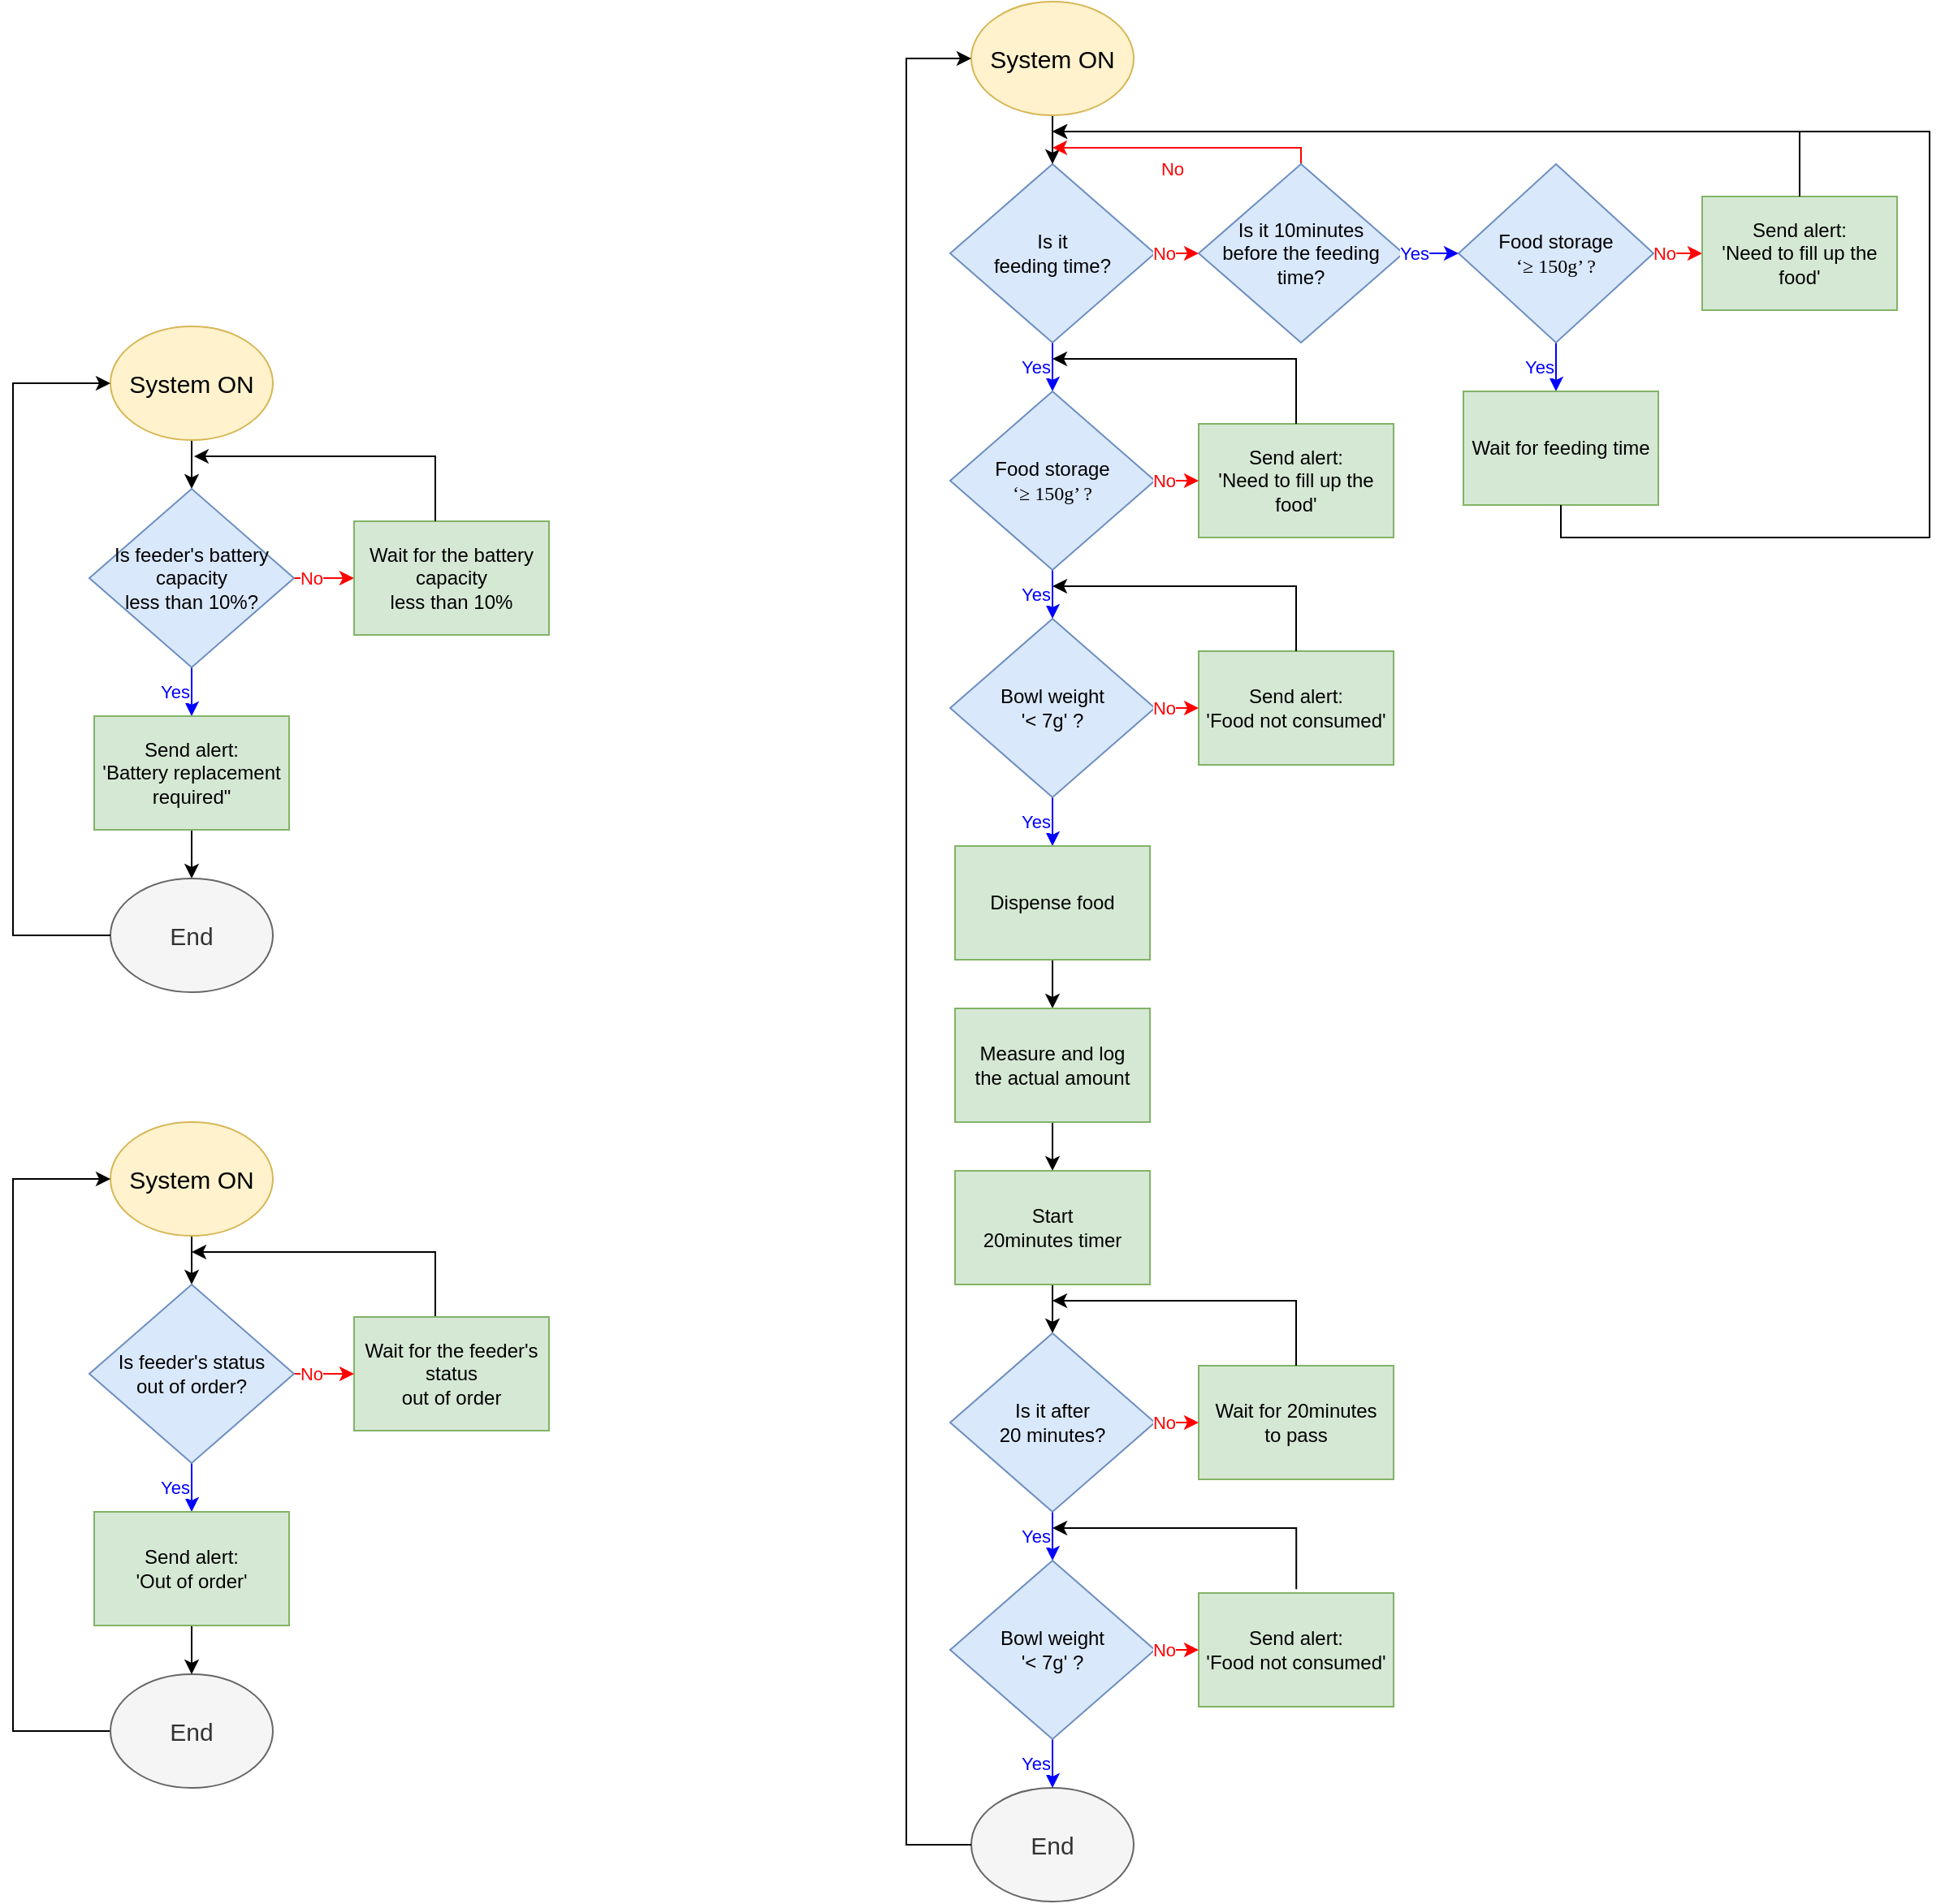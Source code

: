<mxfile version="28.0.6">
  <diagram name="Page-1" id="xxrRXQp8X_lCBnV6dCkF">
    <mxGraphModel dx="1760" dy="649" grid="1" gridSize="10" guides="1" tooltips="1" connect="1" arrows="1" fold="1" page="1" pageScale="1" pageWidth="827" pageHeight="1169" math="0" shadow="0">
      <root>
        <mxCell id="0" />
        <mxCell id="1" parent="0" />
        <mxCell id="ehw8nmmTHctHX6PZYfww-1" value="End" style="ellipse;whiteSpace=wrap;html=1;fontSize=15;fillColor=#f5f5f5;fontColor=#333333;strokeColor=#666666;" parent="1" vertex="1">
          <mxGeometry x="350" y="1120" width="100" height="70" as="geometry" />
        </mxCell>
        <mxCell id="ehw8nmmTHctHX6PZYfww-26" value="Yes" style="edgeStyle=orthogonalEdgeStyle;rounded=0;orthogonalLoop=1;jettySize=auto;html=1;fontColor=#0000FF;align=right;strokeColor=#0000FF;" parent="1" source="ehw8nmmTHctHX6PZYfww-4" target="ehw8nmmTHctHX6PZYfww-8" edge="1">
          <mxGeometry relative="1" as="geometry" />
        </mxCell>
        <mxCell id="ehw8nmmTHctHX6PZYfww-4" value="Is it&lt;div&gt;feeding time?&lt;/div&gt;" style="rhombus;whiteSpace=wrap;html=1;fillColor=#dae8fc;strokeColor=#6c8ebf;" parent="1" vertex="1">
          <mxGeometry x="337" y="120" width="126" height="110" as="geometry" />
        </mxCell>
        <mxCell id="ehw8nmmTHctHX6PZYfww-74" value="" style="edgeStyle=orthogonalEdgeStyle;rounded=0;orthogonalLoop=1;jettySize=auto;html=1;" parent="1" source="ehw8nmmTHctHX6PZYfww-5" edge="1">
          <mxGeometry relative="1" as="geometry">
            <mxPoint x="-130" y="790" as="targetPoint" />
            <Array as="points">
              <mxPoint x="20" y="790" />
            </Array>
          </mxGeometry>
        </mxCell>
        <mxCell id="ehw8nmmTHctHX6PZYfww-5" value="Wait for the feeder&#39;s status&lt;div&gt;out of order&lt;/div&gt;" style="rounded=0;whiteSpace=wrap;html=1;fillColor=#d5e8d4;strokeColor=#82b366;" parent="1" vertex="1">
          <mxGeometry x="-30" y="830" width="120" height="70" as="geometry" />
        </mxCell>
        <mxCell id="ehw8nmmTHctHX6PZYfww-25" value="" style="edgeStyle=orthogonalEdgeStyle;rounded=0;orthogonalLoop=1;jettySize=auto;html=1;" parent="1" source="ehw8nmmTHctHX6PZYfww-6" target="ehw8nmmTHctHX6PZYfww-4" edge="1">
          <mxGeometry relative="1" as="geometry" />
        </mxCell>
        <mxCell id="ehw8nmmTHctHX6PZYfww-6" value="System ON" style="ellipse;whiteSpace=wrap;html=1;fontSize=15;fillColor=#fff2cc;strokeColor=#d6b656;" parent="1" vertex="1">
          <mxGeometry x="350" y="20" width="100" height="70" as="geometry" />
        </mxCell>
        <mxCell id="ehw8nmmTHctHX6PZYfww-27" value="&lt;div style=&quot;&quot;&gt;&lt;span style=&quot;background-color: light-dark(#ffffff, var(--ge-dark-color, #121212));&quot;&gt;Yes&lt;/span&gt;&lt;/div&gt;" style="edgeStyle=orthogonalEdgeStyle;rounded=0;orthogonalLoop=1;jettySize=auto;html=1;align=right;fontColor=#0000FF;strokeColor=#0000FF;" parent="1" source="ehw8nmmTHctHX6PZYfww-8" target="ehw8nmmTHctHX6PZYfww-9" edge="1">
          <mxGeometry x="0.391" relative="1" as="geometry">
            <mxPoint as="offset" />
          </mxGeometry>
        </mxCell>
        <mxCell id="ehw8nmmTHctHX6PZYfww-8" value="&lt;span&gt;&lt;font&gt;Food storage&lt;/font&gt;&lt;/span&gt;&lt;div&gt;&lt;span style=&quot;line-height: 107%; font-family: &amp;quot;맑은 고딕&amp;quot;; background-image: initial; background-position: initial; background-size: initial; background-repeat: initial; background-attachment: initial; background-origin: initial; background-clip: initial;&quot;&gt;&lt;font&gt;‘≥ 150g’ ?&lt;/font&gt;&lt;/span&gt;&lt;/div&gt;" style="rhombus;whiteSpace=wrap;html=1;fillColor=#dae8fc;strokeColor=#6c8ebf;" parent="1" vertex="1">
          <mxGeometry x="337" y="260" width="126" height="110" as="geometry" />
        </mxCell>
        <mxCell id="ehw8nmmTHctHX6PZYfww-28" value="Yes" style="edgeStyle=orthogonalEdgeStyle;rounded=0;orthogonalLoop=1;jettySize=auto;html=1;align=right;fontColor=#0000FF;strokeColor=#0000FF;" parent="1" source="ehw8nmmTHctHX6PZYfww-9" target="ehw8nmmTHctHX6PZYfww-10" edge="1">
          <mxGeometry relative="1" as="geometry" />
        </mxCell>
        <mxCell id="ehw8nmmTHctHX6PZYfww-9" value="Bowl weight&lt;div&gt;&#39;&amp;lt;&amp;nbsp;&lt;span style=&quot;background-color: transparent; color: light-dark(rgb(0, 0, 0), rgb(255, 255, 255));&quot;&gt;7g&#39; ?&lt;/span&gt;&lt;/div&gt;" style="rhombus;whiteSpace=wrap;html=1;fillColor=#dae8fc;strokeColor=#6c8ebf;" parent="1" vertex="1">
          <mxGeometry x="337" y="400" width="126" height="110" as="geometry" />
        </mxCell>
        <mxCell id="ehw8nmmTHctHX6PZYfww-29" value="" style="edgeStyle=orthogonalEdgeStyle;rounded=0;orthogonalLoop=1;jettySize=auto;html=1;" parent="1" source="ehw8nmmTHctHX6PZYfww-10" target="ehw8nmmTHctHX6PZYfww-11" edge="1">
          <mxGeometry relative="1" as="geometry" />
        </mxCell>
        <mxCell id="ehw8nmmTHctHX6PZYfww-10" value="Dispense food" style="rounded=0;whiteSpace=wrap;html=1;fillColor=#d5e8d4;strokeColor=#82b366;" parent="1" vertex="1">
          <mxGeometry x="340" y="540" width="120" height="70" as="geometry" />
        </mxCell>
        <mxCell id="ehw8nmmTHctHX6PZYfww-30" value="" style="edgeStyle=orthogonalEdgeStyle;rounded=0;orthogonalLoop=1;jettySize=auto;html=1;" parent="1" source="ehw8nmmTHctHX6PZYfww-11" target="ehw8nmmTHctHX6PZYfww-12" edge="1">
          <mxGeometry relative="1" as="geometry" />
        </mxCell>
        <mxCell id="ehw8nmmTHctHX6PZYfww-11" value="Measure and log&lt;div&gt;the actual amount&lt;/div&gt;" style="rounded=0;whiteSpace=wrap;html=1;fillColor=#d5e8d4;strokeColor=#82b366;" parent="1" vertex="1">
          <mxGeometry x="340" y="640" width="120" height="70" as="geometry" />
        </mxCell>
        <mxCell id="ehw8nmmTHctHX6PZYfww-31" value="" style="edgeStyle=orthogonalEdgeStyle;rounded=0;orthogonalLoop=1;jettySize=auto;html=1;" parent="1" source="ehw8nmmTHctHX6PZYfww-12" target="ehw8nmmTHctHX6PZYfww-13" edge="1">
          <mxGeometry relative="1" as="geometry" />
        </mxCell>
        <mxCell id="ehw8nmmTHctHX6PZYfww-12" value="Start&lt;div&gt;20minutes timer&lt;/div&gt;" style="rounded=0;whiteSpace=wrap;html=1;fillColor=#d5e8d4;strokeColor=#82b366;" parent="1" vertex="1">
          <mxGeometry x="340" y="740" width="120" height="70" as="geometry" />
        </mxCell>
        <mxCell id="ehw8nmmTHctHX6PZYfww-32" value="Yes" style="edgeStyle=orthogonalEdgeStyle;rounded=0;orthogonalLoop=1;jettySize=auto;html=1;align=right;fontColor=#0000FF;strokeColor=#0000FF;" parent="1" source="ehw8nmmTHctHX6PZYfww-13" target="ehw8nmmTHctHX6PZYfww-14" edge="1">
          <mxGeometry relative="1" as="geometry" />
        </mxCell>
        <mxCell id="ehw8nmmTHctHX6PZYfww-13" value="Is it after&lt;div&gt;20 minutes?&lt;/div&gt;" style="rhombus;whiteSpace=wrap;html=1;fillColor=#dae8fc;strokeColor=#6c8ebf;" parent="1" vertex="1">
          <mxGeometry x="337" y="840" width="126" height="110" as="geometry" />
        </mxCell>
        <mxCell id="ehw8nmmTHctHX6PZYfww-33" value="Yes" style="edgeStyle=orthogonalEdgeStyle;rounded=0;orthogonalLoop=1;jettySize=auto;html=1;align=right;fontColor=#0000FF;strokeColor=#0000FF;" parent="1" source="ehw8nmmTHctHX6PZYfww-14" target="ehw8nmmTHctHX6PZYfww-1" edge="1">
          <mxGeometry relative="1" as="geometry" />
        </mxCell>
        <mxCell id="ehw8nmmTHctHX6PZYfww-14" value="Bowl weight&lt;div&gt;&#39;&amp;lt;&amp;nbsp;&lt;span style=&quot;background-color: transparent; color: light-dark(rgb(0, 0, 0), rgb(255, 255, 255));&quot;&gt;7g&#39; ?&lt;/span&gt;&lt;/div&gt;" style="rhombus;whiteSpace=wrap;html=1;fillColor=#dae8fc;strokeColor=#6c8ebf;" parent="1" vertex="1">
          <mxGeometry x="337" y="980" width="126" height="110" as="geometry" />
        </mxCell>
        <mxCell id="ehw8nmmTHctHX6PZYfww-15" value="Send alert:&lt;div&gt;&#39;Food not consumed&#39;&lt;/div&gt;" style="rounded=0;whiteSpace=wrap;html=1;fillColor=#d5e8d4;strokeColor=#82b366;" parent="1" vertex="1">
          <mxGeometry x="490" y="420" width="120" height="70" as="geometry" />
        </mxCell>
        <mxCell id="ehw8nmmTHctHX6PZYfww-16" value="Send alert:&lt;div&gt;&#39;Food not consumed&#39;&lt;/div&gt;" style="rounded=0;whiteSpace=wrap;html=1;fillColor=#d5e8d4;strokeColor=#82b366;" parent="1" vertex="1">
          <mxGeometry x="490" y="1000" width="120" height="70" as="geometry" />
        </mxCell>
        <mxCell id="ehw8nmmTHctHX6PZYfww-17" value="Send alert:&lt;div&gt;&#39;Need to fill up the food&#39;&lt;/div&gt;" style="rounded=0;whiteSpace=wrap;html=1;fillColor=#d5e8d4;strokeColor=#82b366;" parent="1" vertex="1">
          <mxGeometry x="490" y="280" width="120" height="70" as="geometry" />
        </mxCell>
        <mxCell id="ehw8nmmTHctHX6PZYfww-18" value="Wait for 20minutes&lt;div&gt;to pass&lt;/div&gt;" style="rounded=0;whiteSpace=wrap;html=1;fillColor=#d5e8d4;strokeColor=#82b366;" parent="1" vertex="1">
          <mxGeometry x="490" y="860" width="120" height="70" as="geometry" />
        </mxCell>
        <mxCell id="ehw8nmmTHctHX6PZYfww-80" value="No" style="edgeStyle=orthogonalEdgeStyle;rounded=0;orthogonalLoop=1;jettySize=auto;html=1;align=right;verticalAlign=top;labelPosition=left;verticalLabelPosition=top;fontColor=#FF0000;strokeColor=#FF0000;" parent="1" source="ehw8nmmTHctHX6PZYfww-19" edge="1">
          <mxGeometry relative="1" as="geometry">
            <mxPoint x="400" y="110" as="targetPoint" />
            <Array as="points">
              <mxPoint x="553" y="110" />
            </Array>
            <mxPoint as="offset" />
          </mxGeometry>
        </mxCell>
        <mxCell id="ehw8nmmTHctHX6PZYfww-19" value="Is it 10minutes&lt;div&gt;before the feeding time?&lt;/div&gt;" style="rhombus;whiteSpace=wrap;html=1;fillColor=#dae8fc;strokeColor=#6c8ebf;" parent="1" vertex="1">
          <mxGeometry x="490" y="120" width="126" height="110" as="geometry" />
        </mxCell>
        <mxCell id="ehw8nmmTHctHX6PZYfww-38" value="No" style="edgeStyle=orthogonalEdgeStyle;rounded=0;orthogonalLoop=1;jettySize=auto;html=1;align=right;fontColor=#FF0000;strokeColor=#FF0000;" parent="1" source="ehw8nmmTHctHX6PZYfww-21" target="ehw8nmmTHctHX6PZYfww-24" edge="1">
          <mxGeometry relative="1" as="geometry" />
        </mxCell>
        <mxCell id="ehw8nmmTHctHX6PZYfww-39" value="Yes" style="edgeStyle=orthogonalEdgeStyle;rounded=0;orthogonalLoop=1;jettySize=auto;html=1;align=right;fontColor=#0000FF;strokeColor=#0000FF;" parent="1" source="ehw8nmmTHctHX6PZYfww-21" target="ehw8nmmTHctHX6PZYfww-22" edge="1">
          <mxGeometry relative="1" as="geometry">
            <Array as="points">
              <mxPoint x="710" y="260" />
              <mxPoint x="710" y="260" />
            </Array>
          </mxGeometry>
        </mxCell>
        <mxCell id="ehw8nmmTHctHX6PZYfww-21" value="&lt;span&gt;&lt;font&gt;Food storage&lt;/font&gt;&lt;/span&gt;&lt;div&gt;&lt;span style=&quot;line-height: 107%; font-family: &amp;quot;맑은 고딕&amp;quot;; background-image: initial; background-position: initial; background-size: initial; background-repeat: initial; background-attachment: initial; background-origin: initial; background-clip: initial;&quot;&gt;&lt;font&gt;‘≥ 150g’ ?&lt;/font&gt;&lt;/span&gt;&lt;/div&gt;" style="rhombus;whiteSpace=wrap;html=1;fillColor=#dae8fc;strokeColor=#6c8ebf;fontColor=#000000;" parent="1" vertex="1">
          <mxGeometry x="650" y="120" width="120" height="110" as="geometry" />
        </mxCell>
        <mxCell id="ehw8nmmTHctHX6PZYfww-22" value="Wait for feeding time" style="rounded=0;whiteSpace=wrap;html=1;fillColor=#d5e8d4;strokeColor=#82b366;" parent="1" vertex="1">
          <mxGeometry x="653" y="260" width="120" height="70" as="geometry" />
        </mxCell>
        <mxCell id="ehw8nmmTHctHX6PZYfww-24" value="Send alert:&lt;div&gt;&#39;Need to fill up the food&#39;&lt;/div&gt;" style="rounded=0;whiteSpace=wrap;html=1;fillColor=#d5e8d4;strokeColor=#82b366;" parent="1" vertex="1">
          <mxGeometry x="800" y="140" width="120" height="70" as="geometry" />
        </mxCell>
        <mxCell id="ehw8nmmTHctHX6PZYfww-36" value="&lt;div style=&quot;&quot;&gt;&lt;span style=&quot;background-color: light-dark(#ffffff, var(--ge-dark-color, #121212));&quot;&gt;No&lt;/span&gt;&lt;/div&gt;" style="edgeStyle=orthogonalEdgeStyle;rounded=0;orthogonalLoop=1;jettySize=auto;html=1;exitX=1;exitY=0.5;exitDx=0;exitDy=0;entryX=0;entryY=0.5;entryDx=0;entryDy=0;align=right;fontColor=#FF0000;strokeColor=#FF0000;" parent="1" source="ehw8nmmTHctHX6PZYfww-4" target="ehw8nmmTHctHX6PZYfww-19" edge="1">
          <mxGeometry relative="1" as="geometry">
            <mxPoint x="500" y="220" as="sourcePoint" />
            <mxPoint x="500" y="250" as="targetPoint" />
          </mxGeometry>
        </mxCell>
        <mxCell id="ehw8nmmTHctHX6PZYfww-37" value="Yes" style="edgeStyle=orthogonalEdgeStyle;rounded=0;orthogonalLoop=1;jettySize=auto;html=1;exitX=1;exitY=0.5;exitDx=0;exitDy=0;entryX=0;entryY=0.5;entryDx=0;entryDy=0;align=right;fontColor=#0000FF;strokeColor=#0000FF;" parent="1" source="ehw8nmmTHctHX6PZYfww-19" target="ehw8nmmTHctHX6PZYfww-21" edge="1">
          <mxGeometry x="0.002" relative="1" as="geometry">
            <mxPoint x="680" y="210" as="sourcePoint" />
            <mxPoint x="707" y="210" as="targetPoint" />
            <mxPoint as="offset" />
          </mxGeometry>
        </mxCell>
        <mxCell id="ehw8nmmTHctHX6PZYfww-40" value="No" style="edgeStyle=orthogonalEdgeStyle;rounded=0;orthogonalLoop=1;jettySize=auto;html=1;exitX=1;exitY=0.5;exitDx=0;exitDy=0;entryX=0;entryY=0.5;entryDx=0;entryDy=0;align=right;fontColor=#FF0000;strokeColor=#FF0000;" parent="1" source="ehw8nmmTHctHX6PZYfww-8" target="ehw8nmmTHctHX6PZYfww-17" edge="1">
          <mxGeometry relative="1" as="geometry">
            <mxPoint x="460" y="310" as="sourcePoint" />
            <mxPoint x="487" y="310" as="targetPoint" />
          </mxGeometry>
        </mxCell>
        <mxCell id="ehw8nmmTHctHX6PZYfww-41" value="No" style="edgeStyle=orthogonalEdgeStyle;rounded=0;orthogonalLoop=1;jettySize=auto;html=1;exitX=1;exitY=0.5;exitDx=0;exitDy=0;entryX=0;entryY=0.5;entryDx=0;entryDy=0;align=right;fontColor=#FF0000;strokeColor=#FF0000;" parent="1" source="ehw8nmmTHctHX6PZYfww-9" target="ehw8nmmTHctHX6PZYfww-15" edge="1">
          <mxGeometry relative="1" as="geometry">
            <mxPoint x="470" y="450" as="sourcePoint" />
            <mxPoint x="497" y="450" as="targetPoint" />
          </mxGeometry>
        </mxCell>
        <mxCell id="ehw8nmmTHctHX6PZYfww-42" value="No" style="edgeStyle=orthogonalEdgeStyle;rounded=0;orthogonalLoop=1;jettySize=auto;html=1;exitX=1;exitY=0.5;exitDx=0;exitDy=0;entryX=0;entryY=0.5;entryDx=0;entryDy=0;align=right;fontColor=#FF0000;strokeColor=#FF0000;" parent="1" source="ehw8nmmTHctHX6PZYfww-13" target="ehw8nmmTHctHX6PZYfww-18" edge="1">
          <mxGeometry relative="1" as="geometry">
            <mxPoint x="460" y="900" as="sourcePoint" />
            <mxPoint x="487" y="900" as="targetPoint" />
          </mxGeometry>
        </mxCell>
        <mxCell id="ehw8nmmTHctHX6PZYfww-43" value="No" style="edgeStyle=orthogonalEdgeStyle;rounded=0;orthogonalLoop=1;jettySize=auto;html=1;exitX=1;exitY=0.5;exitDx=0;exitDy=0;entryX=0;entryY=0.5;entryDx=0;entryDy=0;align=right;fontColor=#FF0000;strokeColor=#FF0000;" parent="1" source="ehw8nmmTHctHX6PZYfww-14" target="ehw8nmmTHctHX6PZYfww-16" edge="1">
          <mxGeometry relative="1" as="geometry">
            <mxPoint x="470" y="1030" as="sourcePoint" />
            <mxPoint x="497" y="1030" as="targetPoint" />
          </mxGeometry>
        </mxCell>
        <mxCell id="ehw8nmmTHctHX6PZYfww-44" value="" style="edgeStyle=orthogonalEdgeStyle;rounded=0;orthogonalLoop=1;jettySize=auto;html=1;exitX=0.5;exitY=0;exitDx=0;exitDy=0;" parent="1" source="ehw8nmmTHctHX6PZYfww-24" edge="1">
          <mxGeometry relative="1" as="geometry">
            <mxPoint x="800" y="220" as="sourcePoint" />
            <mxPoint x="400" y="100" as="targetPoint" />
            <Array as="points">
              <mxPoint x="860" y="100" />
            </Array>
          </mxGeometry>
        </mxCell>
        <mxCell id="ehw8nmmTHctHX6PZYfww-45" value="" style="edgeStyle=orthogonalEdgeStyle;rounded=0;orthogonalLoop=1;jettySize=auto;html=1;exitX=0.5;exitY=1;exitDx=0;exitDy=0;" parent="1" source="ehw8nmmTHctHX6PZYfww-22" edge="1">
          <mxGeometry relative="1" as="geometry">
            <mxPoint x="810" y="350" as="sourcePoint" />
            <mxPoint x="400" y="100" as="targetPoint" />
            <Array as="points">
              <mxPoint x="713" y="350" />
              <mxPoint x="940" y="350" />
              <mxPoint x="940" y="100" />
            </Array>
          </mxGeometry>
        </mxCell>
        <mxCell id="ehw8nmmTHctHX6PZYfww-46" value="" style="edgeStyle=orthogonalEdgeStyle;rounded=0;orthogonalLoop=1;jettySize=auto;html=1;exitX=0.5;exitY=0;exitDx=0;exitDy=0;" parent="1" source="ehw8nmmTHctHX6PZYfww-18" edge="1">
          <mxGeometry relative="1" as="geometry">
            <mxPoint x="540" y="810" as="sourcePoint" />
            <mxPoint x="400" y="820" as="targetPoint" />
            <Array as="points">
              <mxPoint x="550" y="820" />
            </Array>
          </mxGeometry>
        </mxCell>
        <mxCell id="ehw8nmmTHctHX6PZYfww-47" value="" style="edgeStyle=orthogonalEdgeStyle;rounded=0;orthogonalLoop=1;jettySize=auto;html=1;exitX=0;exitY=0.5;exitDx=0;exitDy=0;entryX=0;entryY=0.5;entryDx=0;entryDy=0;" parent="1" source="ehw8nmmTHctHX6PZYfww-1" target="ehw8nmmTHctHX6PZYfww-6" edge="1">
          <mxGeometry relative="1" as="geometry">
            <mxPoint x="410" y="1110" as="sourcePoint" />
            <mxPoint x="310" y="60" as="targetPoint" />
            <Array as="points">
              <mxPoint x="310" y="1155" />
              <mxPoint x="310" y="55" />
            </Array>
          </mxGeometry>
        </mxCell>
        <mxCell id="ehw8nmmTHctHX6PZYfww-48" value="" style="edgeStyle=orthogonalEdgeStyle;rounded=0;orthogonalLoop=1;jettySize=auto;html=1;exitX=0.5;exitY=0;exitDx=0;exitDy=0;" parent="1" source="ehw8nmmTHctHX6PZYfww-15" edge="1">
          <mxGeometry relative="1" as="geometry">
            <mxPoint x="550" y="400" as="sourcePoint" />
            <mxPoint x="400" y="380" as="targetPoint" />
            <Array as="points">
              <mxPoint x="550" y="380" />
            </Array>
          </mxGeometry>
        </mxCell>
        <mxCell id="ehw8nmmTHctHX6PZYfww-50" value="" style="edgeStyle=orthogonalEdgeStyle;rounded=0;orthogonalLoop=1;jettySize=auto;html=1;exitX=0.5;exitY=0;exitDx=0;exitDy=0;" parent="1" source="ehw8nmmTHctHX6PZYfww-17" edge="1">
          <mxGeometry relative="1" as="geometry">
            <mxPoint x="530" y="260" as="sourcePoint" />
            <mxPoint x="400" y="240" as="targetPoint" />
            <Array as="points">
              <mxPoint x="550" y="240" />
            </Array>
          </mxGeometry>
        </mxCell>
        <mxCell id="ehw8nmmTHctHX6PZYfww-53" value="" style="edgeStyle=orthogonalEdgeStyle;rounded=0;orthogonalLoop=1;jettySize=auto;html=1;exitX=0.501;exitY=-0.034;exitDx=0;exitDy=0;exitPerimeter=0;" parent="1" source="ehw8nmmTHctHX6PZYfww-16" edge="1">
          <mxGeometry relative="1" as="geometry">
            <mxPoint x="540" y="960" as="sourcePoint" />
            <mxPoint x="400" y="960" as="targetPoint" />
            <Array as="points">
              <mxPoint x="550" y="960" />
            </Array>
          </mxGeometry>
        </mxCell>
        <mxCell id="ehw8nmmTHctHX6PZYfww-59" value="" style="edgeStyle=orthogonalEdgeStyle;rounded=0;orthogonalLoop=1;jettySize=auto;html=1;" parent="1" source="ehw8nmmTHctHX6PZYfww-54" target="ehw8nmmTHctHX6PZYfww-55" edge="1">
          <mxGeometry relative="1" as="geometry" />
        </mxCell>
        <mxCell id="ehw8nmmTHctHX6PZYfww-54" value="System ON" style="ellipse;whiteSpace=wrap;html=1;fontSize=15;fillColor=#fff2cc;strokeColor=#d6b656;" parent="1" vertex="1">
          <mxGeometry x="-180" y="220" width="100" height="70" as="geometry" />
        </mxCell>
        <mxCell id="ehw8nmmTHctHX6PZYfww-60" value="Yes" style="edgeStyle=orthogonalEdgeStyle;rounded=0;orthogonalLoop=1;jettySize=auto;html=1;align=right;fontColor=#0000FF;strokeColor=#0000FF;" parent="1" source="ehw8nmmTHctHX6PZYfww-55" target="ehw8nmmTHctHX6PZYfww-56" edge="1">
          <mxGeometry relative="1" as="geometry" />
        </mxCell>
        <mxCell id="ehw8nmmTHctHX6PZYfww-62" value="No" style="edgeStyle=orthogonalEdgeStyle;rounded=0;orthogonalLoop=1;jettySize=auto;html=1;align=right;fontColor=#FF0000;strokeColor=#FF0000;" parent="1" source="ehw8nmmTHctHX6PZYfww-55" target="ehw8nmmTHctHX6PZYfww-57" edge="1">
          <mxGeometry relative="1" as="geometry" />
        </mxCell>
        <mxCell id="ehw8nmmTHctHX6PZYfww-55" value="Is feeder&#39;s battery capacity&lt;div&gt;less than 10%?&lt;/div&gt;" style="rhombus;whiteSpace=wrap;html=1;fillColor=#dae8fc;strokeColor=#6c8ebf;" parent="1" vertex="1">
          <mxGeometry x="-193" y="320" width="126" height="110" as="geometry" />
        </mxCell>
        <mxCell id="ehw8nmmTHctHX6PZYfww-61" value="" style="edgeStyle=orthogonalEdgeStyle;rounded=0;orthogonalLoop=1;jettySize=auto;html=1;" parent="1" source="ehw8nmmTHctHX6PZYfww-56" target="ehw8nmmTHctHX6PZYfww-58" edge="1">
          <mxGeometry relative="1" as="geometry" />
        </mxCell>
        <mxCell id="ehw8nmmTHctHX6PZYfww-56" value="Send alert:&lt;div&gt;&#39;Battery replacement required&quot;&lt;/div&gt;" style="rounded=0;whiteSpace=wrap;html=1;fillColor=#d5e8d4;strokeColor=#82b366;" parent="1" vertex="1">
          <mxGeometry x="-190" y="460" width="120" height="70" as="geometry" />
        </mxCell>
        <mxCell id="ehw8nmmTHctHX6PZYfww-57" value="Wait for the battery capacity&lt;div&gt;less than 10%&lt;/div&gt;" style="rounded=0;whiteSpace=wrap;html=1;fillColor=#d5e8d4;strokeColor=#82b366;" parent="1" vertex="1">
          <mxGeometry x="-30" y="340" width="120" height="70" as="geometry" />
        </mxCell>
        <mxCell id="ehw8nmmTHctHX6PZYfww-58" value="End" style="ellipse;whiteSpace=wrap;html=1;fontSize=15;fillColor=#f5f5f5;fontColor=#333333;strokeColor=#666666;" parent="1" vertex="1">
          <mxGeometry x="-180" y="560" width="100" height="70" as="geometry" />
        </mxCell>
        <mxCell id="ehw8nmmTHctHX6PZYfww-63" value="" style="edgeStyle=orthogonalEdgeStyle;rounded=0;orthogonalLoop=1;jettySize=auto;html=1;entryX=0.514;entryY=1.083;entryDx=0;entryDy=0;entryPerimeter=0;" parent="1" edge="1">
          <mxGeometry relative="1" as="geometry">
            <mxPoint x="20" y="340" as="sourcePoint" />
            <mxPoint x="-128.6" y="300.01" as="targetPoint" />
            <Array as="points">
              <mxPoint x="20" y="300.2" />
            </Array>
          </mxGeometry>
        </mxCell>
        <mxCell id="ehw8nmmTHctHX6PZYfww-69" value="" style="edgeStyle=orthogonalEdgeStyle;rounded=0;orthogonalLoop=1;jettySize=auto;html=1;" parent="1" source="ehw8nmmTHctHX6PZYfww-64" target="ehw8nmmTHctHX6PZYfww-66" edge="1">
          <mxGeometry relative="1" as="geometry" />
        </mxCell>
        <mxCell id="ehw8nmmTHctHX6PZYfww-64" value="System ON" style="ellipse;whiteSpace=wrap;html=1;fontSize=15;fillColor=#fff2cc;strokeColor=#d6b656;" parent="1" vertex="1">
          <mxGeometry x="-180" y="710" width="100" height="70" as="geometry" />
        </mxCell>
        <mxCell id="ehw8nmmTHctHX6PZYfww-77" value="" style="edgeStyle=orthogonalEdgeStyle;rounded=0;orthogonalLoop=1;jettySize=auto;html=1;entryX=0;entryY=0.5;entryDx=0;entryDy=0;" parent="1" source="ehw8nmmTHctHX6PZYfww-65" target="ehw8nmmTHctHX6PZYfww-64" edge="1">
          <mxGeometry relative="1" as="geometry">
            <mxPoint x="-240" y="850" as="targetPoint" />
            <Array as="points">
              <mxPoint x="-240" y="1085" />
              <mxPoint x="-240" y="745" />
            </Array>
          </mxGeometry>
        </mxCell>
        <mxCell id="ehw8nmmTHctHX6PZYfww-65" value="End" style="ellipse;whiteSpace=wrap;html=1;fontSize=15;fillColor=#f5f5f5;fontColor=#333333;strokeColor=#666666;" parent="1" vertex="1">
          <mxGeometry x="-180" y="1050" width="100" height="70" as="geometry" />
        </mxCell>
        <mxCell id="ehw8nmmTHctHX6PZYfww-70" value="Yes" style="edgeStyle=orthogonalEdgeStyle;rounded=0;orthogonalLoop=1;jettySize=auto;html=1;align=right;fontColor=#0000FF;strokeColor=#0000FF;" parent="1" source="ehw8nmmTHctHX6PZYfww-66" target="ehw8nmmTHctHX6PZYfww-67" edge="1">
          <mxGeometry relative="1" as="geometry" />
        </mxCell>
        <mxCell id="ehw8nmmTHctHX6PZYfww-72" value="No" style="edgeStyle=orthogonalEdgeStyle;rounded=0;orthogonalLoop=1;jettySize=auto;html=1;align=right;fontColor=#FF0000;strokeColor=#FF0000;" parent="1" source="ehw8nmmTHctHX6PZYfww-66" target="ehw8nmmTHctHX6PZYfww-5" edge="1">
          <mxGeometry relative="1" as="geometry" />
        </mxCell>
        <mxCell id="ehw8nmmTHctHX6PZYfww-66" value="Is feeder&#39;s status&lt;div&gt;out of order?&lt;/div&gt;" style="rhombus;whiteSpace=wrap;html=1;fillColor=#dae8fc;strokeColor=#6c8ebf;" parent="1" vertex="1">
          <mxGeometry x="-193" y="810" width="126" height="110" as="geometry" />
        </mxCell>
        <mxCell id="ehw8nmmTHctHX6PZYfww-71" value="" style="edgeStyle=orthogonalEdgeStyle;rounded=0;orthogonalLoop=1;jettySize=auto;html=1;" parent="1" source="ehw8nmmTHctHX6PZYfww-67" target="ehw8nmmTHctHX6PZYfww-65" edge="1">
          <mxGeometry relative="1" as="geometry" />
        </mxCell>
        <mxCell id="ehw8nmmTHctHX6PZYfww-67" value="Send alert:&lt;div&gt;&#39;Out of order&#39;&lt;/div&gt;" style="rounded=0;whiteSpace=wrap;html=1;fillColor=#d5e8d4;strokeColor=#82b366;" parent="1" vertex="1">
          <mxGeometry x="-190" y="950" width="120" height="70" as="geometry" />
        </mxCell>
        <mxCell id="ehw8nmmTHctHX6PZYfww-78" value="" style="edgeStyle=orthogonalEdgeStyle;rounded=0;orthogonalLoop=1;jettySize=auto;html=1;exitX=0;exitY=0.5;exitDx=0;exitDy=0;entryX=0;entryY=0.5;entryDx=0;entryDy=0;" parent="1" source="ehw8nmmTHctHX6PZYfww-58" target="ehw8nmmTHctHX6PZYfww-54" edge="1">
          <mxGeometry relative="1" as="geometry">
            <mxPoint x="-180" y="600" as="sourcePoint" />
            <mxPoint x="-210" y="260" as="targetPoint" />
            <Array as="points">
              <mxPoint x="-240" y="595" />
              <mxPoint x="-240" y="255" />
            </Array>
          </mxGeometry>
        </mxCell>
      </root>
    </mxGraphModel>
  </diagram>
</mxfile>
